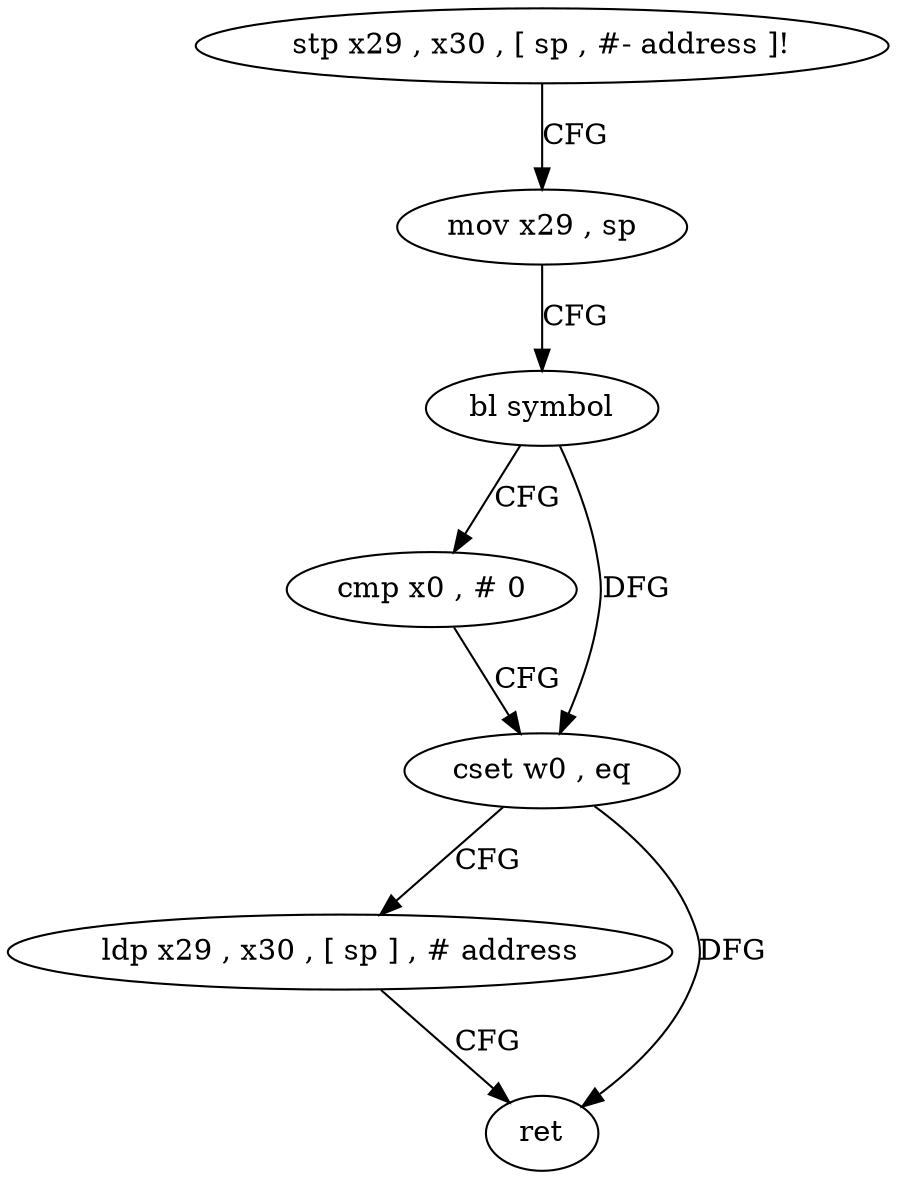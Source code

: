 digraph "func" {
"4217148" [label = "stp x29 , x30 , [ sp , #- address ]!" ]
"4217152" [label = "mov x29 , sp" ]
"4217156" [label = "bl symbol" ]
"4217160" [label = "cmp x0 , # 0" ]
"4217164" [label = "cset w0 , eq" ]
"4217168" [label = "ldp x29 , x30 , [ sp ] , # address" ]
"4217172" [label = "ret" ]
"4217148" -> "4217152" [ label = "CFG" ]
"4217152" -> "4217156" [ label = "CFG" ]
"4217156" -> "4217160" [ label = "CFG" ]
"4217156" -> "4217164" [ label = "DFG" ]
"4217160" -> "4217164" [ label = "CFG" ]
"4217164" -> "4217168" [ label = "CFG" ]
"4217164" -> "4217172" [ label = "DFG" ]
"4217168" -> "4217172" [ label = "CFG" ]
}
